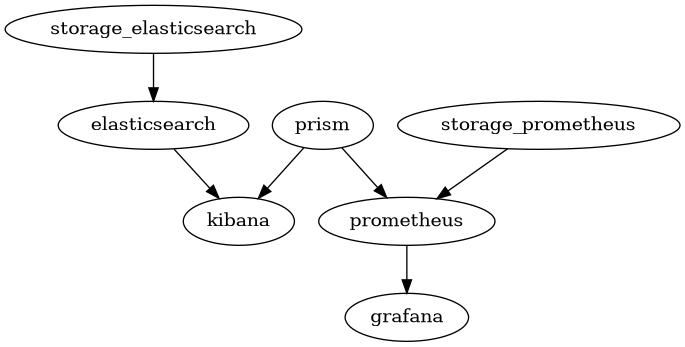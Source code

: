 @startuml
digraph prism_monitoring_on_premise_deployment {
  # this is deployment dependency graph:
  # - nodes with no dependencies are the first to be deployed.
  # - nodes with dependencies can be deployed only after its dependencies.
  # - "a -> b" means that "b" can be deployed only when "a" is ready.
  # - a topological order can allow us to deploy services in parallel and in the right order.

  # prism is the whole deployment without considering how to talk to it from the public internet
  prism

  # storage components
  # each of these likely needs to RAID
  storage_prometheus
  storage_elasticsearch

  # all the logs get collected to elasticsearch (which will likely require a cluster)
  elasticsearch
  kibana

  # all system/server metrics get collected by prometheus
  prometheus
  grafana

  storage_prometheus -> prometheus
  prometheus -> grafana
  prism -> prometheus

  storage_elasticsearch -> elasticsearch
  elasticsearch -> kibana
  prism -> kibana}
@enduml
